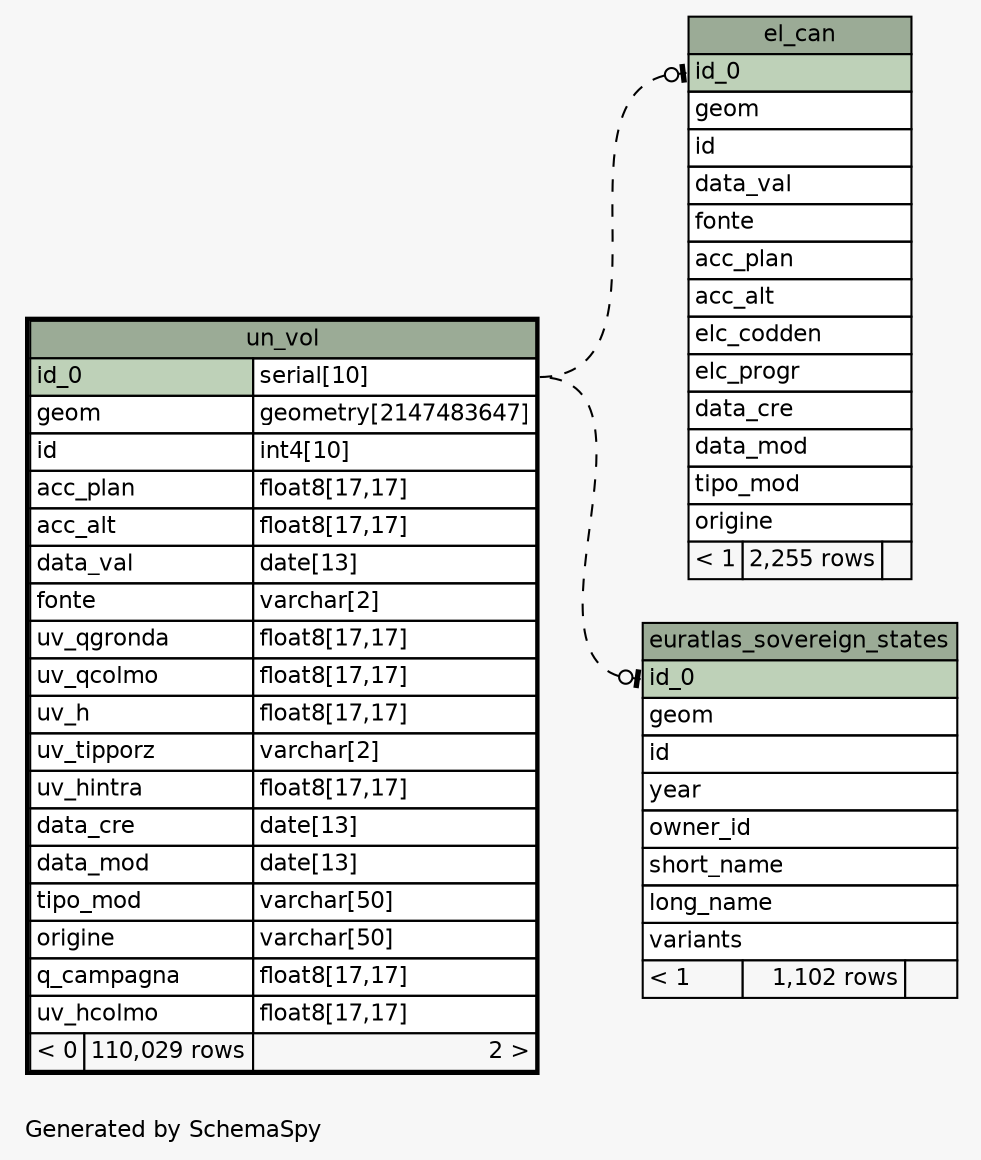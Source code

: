 // dot 2.38.0 on Mac OS X 10.10.1
// SchemaSpy rev 590
digraph "impliedTwoDegreesRelationshipsDiagram" {
  graph [
    rankdir="RL"
    bgcolor="#f7f7f7"
    label="\nGenerated by SchemaSpy"
    labeljust="l"
    nodesep="0.18"
    ranksep="0.46"
    fontname="Helvetica"
    fontsize="11"
  ];
  node [
    fontname="Helvetica"
    fontsize="11"
    shape="plaintext"
  ];
  edge [
    arrowsize="0.8"
  ];
  "el_can":"id_0":w -> "un_vol":"id_0.type":e [arrowhead=none dir=back arrowtail=teeodot style=dashed];
  "euratlas_sovereign_states":"id_0":w -> "un_vol":"id_0.type":e [arrowhead=none dir=back arrowtail=teeodot style=dashed];
  "el_can" [
    label=<
    <TABLE BORDER="0" CELLBORDER="1" CELLSPACING="0" BGCOLOR="#ffffff">
      <TR><TD COLSPAN="3" BGCOLOR="#9bab96" ALIGN="CENTER">el_can</TD></TR>
      <TR><TD PORT="id_0" COLSPAN="3" BGCOLOR="#bed1b8" ALIGN="LEFT">id_0</TD></TR>
      <TR><TD PORT="geom" COLSPAN="3" ALIGN="LEFT">geom</TD></TR>
      <TR><TD PORT="id" COLSPAN="3" ALIGN="LEFT">id</TD></TR>
      <TR><TD PORT="data_val" COLSPAN="3" ALIGN="LEFT">data_val</TD></TR>
      <TR><TD PORT="fonte" COLSPAN="3" ALIGN="LEFT">fonte</TD></TR>
      <TR><TD PORT="acc_plan" COLSPAN="3" ALIGN="LEFT">acc_plan</TD></TR>
      <TR><TD PORT="acc_alt" COLSPAN="3" ALIGN="LEFT">acc_alt</TD></TR>
      <TR><TD PORT="elc_codden" COLSPAN="3" ALIGN="LEFT">elc_codden</TD></TR>
      <TR><TD PORT="elc_progr" COLSPAN="3" ALIGN="LEFT">elc_progr</TD></TR>
      <TR><TD PORT="data_cre" COLSPAN="3" ALIGN="LEFT">data_cre</TD></TR>
      <TR><TD PORT="data_mod" COLSPAN="3" ALIGN="LEFT">data_mod</TD></TR>
      <TR><TD PORT="tipo_mod" COLSPAN="3" ALIGN="LEFT">tipo_mod</TD></TR>
      <TR><TD PORT="origine" COLSPAN="3" ALIGN="LEFT">origine</TD></TR>
      <TR><TD ALIGN="LEFT" BGCOLOR="#f7f7f7">&lt; 1</TD><TD ALIGN="RIGHT" BGCOLOR="#f7f7f7">2,255 rows</TD><TD ALIGN="RIGHT" BGCOLOR="#f7f7f7">  </TD></TR>
    </TABLE>>
    URL="el_can.html"
    tooltip="el_can"
  ];
  "euratlas_sovereign_states" [
    label=<
    <TABLE BORDER="0" CELLBORDER="1" CELLSPACING="0" BGCOLOR="#ffffff">
      <TR><TD COLSPAN="3" BGCOLOR="#9bab96" ALIGN="CENTER">euratlas_sovereign_states</TD></TR>
      <TR><TD PORT="id_0" COLSPAN="3" BGCOLOR="#bed1b8" ALIGN="LEFT">id_0</TD></TR>
      <TR><TD PORT="geom" COLSPAN="3" ALIGN="LEFT">geom</TD></TR>
      <TR><TD PORT="id" COLSPAN="3" ALIGN="LEFT">id</TD></TR>
      <TR><TD PORT="year" COLSPAN="3" ALIGN="LEFT">year</TD></TR>
      <TR><TD PORT="owner_id" COLSPAN="3" ALIGN="LEFT">owner_id</TD></TR>
      <TR><TD PORT="short_name" COLSPAN="3" ALIGN="LEFT">short_name</TD></TR>
      <TR><TD PORT="long_name" COLSPAN="3" ALIGN="LEFT">long_name</TD></TR>
      <TR><TD PORT="variants" COLSPAN="3" ALIGN="LEFT">variants</TD></TR>
      <TR><TD ALIGN="LEFT" BGCOLOR="#f7f7f7">&lt; 1</TD><TD ALIGN="RIGHT" BGCOLOR="#f7f7f7">1,102 rows</TD><TD ALIGN="RIGHT" BGCOLOR="#f7f7f7">  </TD></TR>
    </TABLE>>
    URL="euratlas_sovereign_states.html"
    tooltip="euratlas_sovereign_states"
  ];
  "un_vol" [
    label=<
    <TABLE BORDER="2" CELLBORDER="1" CELLSPACING="0" BGCOLOR="#ffffff">
      <TR><TD COLSPAN="3" BGCOLOR="#9bab96" ALIGN="CENTER">un_vol</TD></TR>
      <TR><TD PORT="id_0" COLSPAN="2" BGCOLOR="#bed1b8" ALIGN="LEFT">id_0</TD><TD PORT="id_0.type" ALIGN="LEFT">serial[10]</TD></TR>
      <TR><TD PORT="geom" COLSPAN="2" ALIGN="LEFT">geom</TD><TD PORT="geom.type" ALIGN="LEFT">geometry[2147483647]</TD></TR>
      <TR><TD PORT="id" COLSPAN="2" ALIGN="LEFT">id</TD><TD PORT="id.type" ALIGN="LEFT">int4[10]</TD></TR>
      <TR><TD PORT="acc_plan" COLSPAN="2" ALIGN="LEFT">acc_plan</TD><TD PORT="acc_plan.type" ALIGN="LEFT">float8[17,17]</TD></TR>
      <TR><TD PORT="acc_alt" COLSPAN="2" ALIGN="LEFT">acc_alt</TD><TD PORT="acc_alt.type" ALIGN="LEFT">float8[17,17]</TD></TR>
      <TR><TD PORT="data_val" COLSPAN="2" ALIGN="LEFT">data_val</TD><TD PORT="data_val.type" ALIGN="LEFT">date[13]</TD></TR>
      <TR><TD PORT="fonte" COLSPAN="2" ALIGN="LEFT">fonte</TD><TD PORT="fonte.type" ALIGN="LEFT">varchar[2]</TD></TR>
      <TR><TD PORT="uv_qgronda" COLSPAN="2" ALIGN="LEFT">uv_qgronda</TD><TD PORT="uv_qgronda.type" ALIGN="LEFT">float8[17,17]</TD></TR>
      <TR><TD PORT="uv_qcolmo" COLSPAN="2" ALIGN="LEFT">uv_qcolmo</TD><TD PORT="uv_qcolmo.type" ALIGN="LEFT">float8[17,17]</TD></TR>
      <TR><TD PORT="uv_h" COLSPAN="2" ALIGN="LEFT">uv_h</TD><TD PORT="uv_h.type" ALIGN="LEFT">float8[17,17]</TD></TR>
      <TR><TD PORT="uv_tipporz" COLSPAN="2" ALIGN="LEFT">uv_tipporz</TD><TD PORT="uv_tipporz.type" ALIGN="LEFT">varchar[2]</TD></TR>
      <TR><TD PORT="uv_hintra" COLSPAN="2" ALIGN="LEFT">uv_hintra</TD><TD PORT="uv_hintra.type" ALIGN="LEFT">float8[17,17]</TD></TR>
      <TR><TD PORT="data_cre" COLSPAN="2" ALIGN="LEFT">data_cre</TD><TD PORT="data_cre.type" ALIGN="LEFT">date[13]</TD></TR>
      <TR><TD PORT="data_mod" COLSPAN="2" ALIGN="LEFT">data_mod</TD><TD PORT="data_mod.type" ALIGN="LEFT">date[13]</TD></TR>
      <TR><TD PORT="tipo_mod" COLSPAN="2" ALIGN="LEFT">tipo_mod</TD><TD PORT="tipo_mod.type" ALIGN="LEFT">varchar[50]</TD></TR>
      <TR><TD PORT="origine" COLSPAN="2" ALIGN="LEFT">origine</TD><TD PORT="origine.type" ALIGN="LEFT">varchar[50]</TD></TR>
      <TR><TD PORT="q_campagna" COLSPAN="2" ALIGN="LEFT">q_campagna</TD><TD PORT="q_campagna.type" ALIGN="LEFT">float8[17,17]</TD></TR>
      <TR><TD PORT="uv_hcolmo" COLSPAN="2" ALIGN="LEFT">uv_hcolmo</TD><TD PORT="uv_hcolmo.type" ALIGN="LEFT">float8[17,17]</TD></TR>
      <TR><TD ALIGN="LEFT" BGCOLOR="#f7f7f7">&lt; 0</TD><TD ALIGN="RIGHT" BGCOLOR="#f7f7f7">110,029 rows</TD><TD ALIGN="RIGHT" BGCOLOR="#f7f7f7">2 &gt;</TD></TR>
    </TABLE>>
    URL="un_vol.html"
    tooltip="un_vol"
  ];
}
